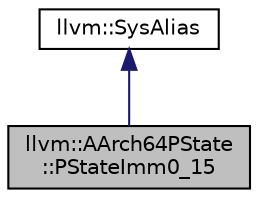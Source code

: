 digraph "llvm::AArch64PState::PStateImm0_15"
{
 // LATEX_PDF_SIZE
  bgcolor="transparent";
  edge [fontname="Helvetica",fontsize="10",labelfontname="Helvetica",labelfontsize="10"];
  node [fontname="Helvetica",fontsize="10",shape=record];
  Node1 [label="llvm::AArch64PState\l::PStateImm0_15",height=0.2,width=0.4,color="black", fillcolor="grey75", style="filled", fontcolor="black",tooltip=" "];
  Node2 -> Node1 [dir="back",color="midnightblue",fontsize="10",style="solid",fontname="Helvetica"];
  Node2 [label="llvm::SysAlias",height=0.2,width=0.4,color="black",URL="$structllvm_1_1SysAlias.html",tooltip=" "];
}
